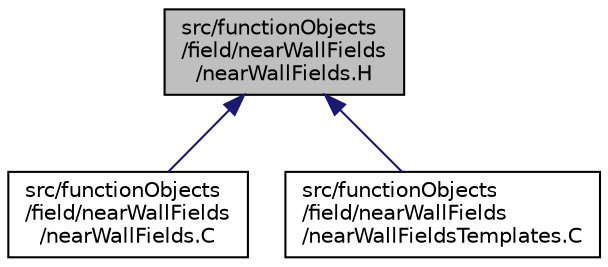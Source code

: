 digraph "src/functionObjects/field/nearWallFields/nearWallFields.H"
{
  bgcolor="transparent";
  edge [fontname="Helvetica",fontsize="10",labelfontname="Helvetica",labelfontsize="10"];
  node [fontname="Helvetica",fontsize="10",shape=record];
  Node351 [label="src/functionObjects\l/field/nearWallFields\l/nearWallFields.H",height=0.2,width=0.4,color="black", fillcolor="grey75", style="filled", fontcolor="black"];
  Node351 -> Node352 [dir="back",color="midnightblue",fontsize="10",style="solid",fontname="Helvetica"];
  Node352 [label="src/functionObjects\l/field/nearWallFields\l/nearWallFields.C",height=0.2,width=0.4,color="black",URL="$a04730.html"];
  Node351 -> Node353 [dir="back",color="midnightblue",fontsize="10",style="solid",fontname="Helvetica"];
  Node353 [label="src/functionObjects\l/field/nearWallFields\l/nearWallFieldsTemplates.C",height=0.2,width=0.4,color="black",URL="$a04736.html"];
}
